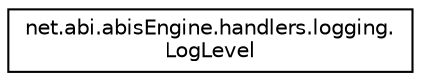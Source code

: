 digraph "Graphical Class Hierarchy"
{
 // LATEX_PDF_SIZE
  edge [fontname="Helvetica",fontsize="10",labelfontname="Helvetica",labelfontsize="10"];
  node [fontname="Helvetica",fontsize="10",shape=record];
  rankdir="LR";
  Node0 [label="net.abi.abisEngine.handlers.logging.\lLogLevel",height=0.2,width=0.4,color="black", fillcolor="white", style="filled",URL="$dc/df7/enumnet_1_1abi_1_1abis_engine_1_1handlers_1_1logging_1_1_log_level.html",tooltip=" "];
}

